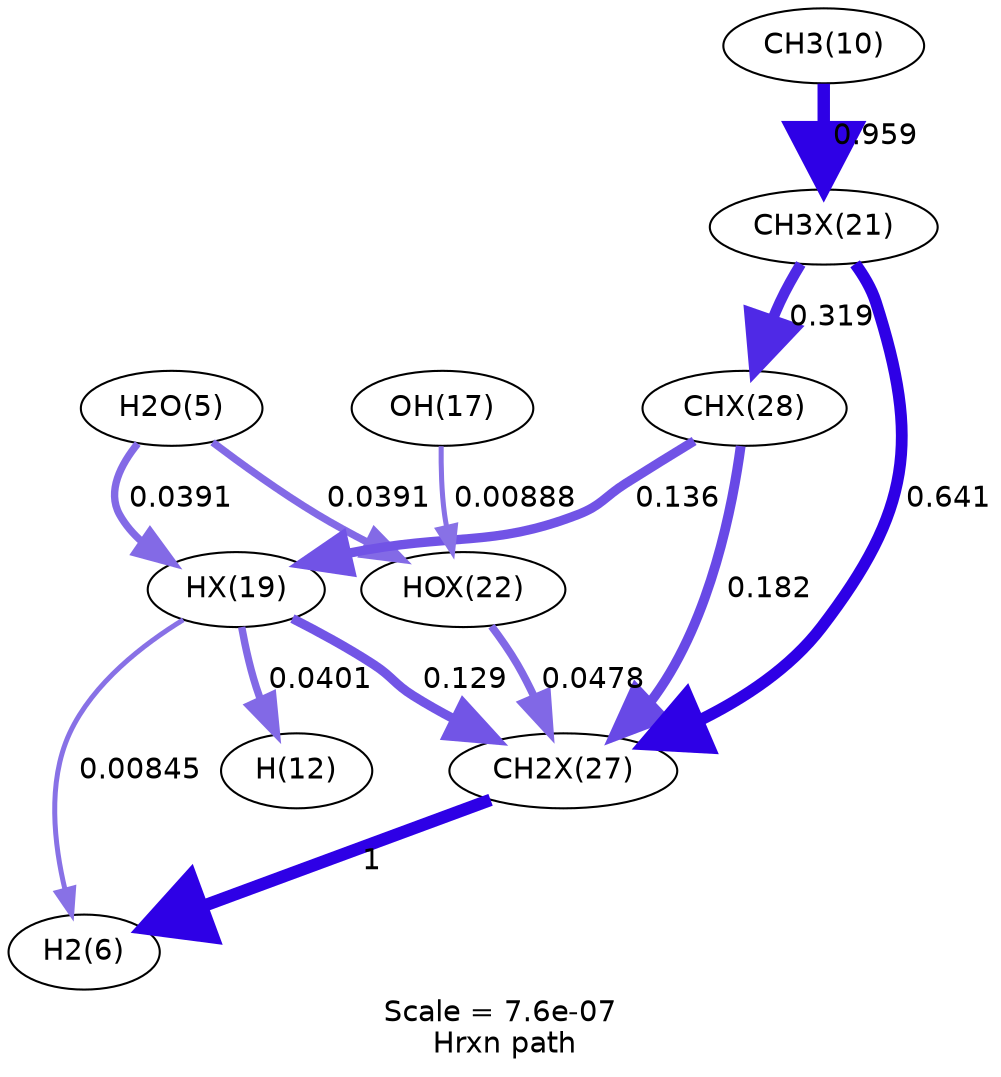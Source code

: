 digraph reaction_paths {
center=1;
s23 -> s7[fontname="Helvetica", penwidth=2.4, arrowsize=1.2, color="0.7, 0.508, 0.9"
, label=" 0.00845"];
s31 -> s7[fontname="Helvetica", penwidth=6, arrowsize=3, color="0.7, 1.5, 0.9"
, label=" 1"];
s23 -> s13[fontname="Helvetica", penwidth=3.57, arrowsize=1.79, color="0.7, 0.54, 0.9"
, label=" 0.0401"];
s6 -> s23[fontname="Helvetica", penwidth=3.55, arrowsize=1.78, color="0.7, 0.539, 0.9"
, label=" 0.0391"];
s23 -> s31[fontname="Helvetica", penwidth=4.46, arrowsize=2.23, color="0.7, 0.629, 0.9"
, label=" 0.129"];
s32 -> s23[fontname="Helvetica", penwidth=4.5, arrowsize=2.25, color="0.7, 0.636, 0.9"
, label=" 0.136"];
s6 -> s26[fontname="Helvetica", penwidth=3.55, arrowsize=1.78, color="0.7, 0.539, 0.9"
, label=" 0.0391"];
s18 -> s26[fontname="Helvetica", penwidth=2.43, arrowsize=1.22, color="0.7, 0.509, 0.9"
, label=" 0.00888"];
s26 -> s31[fontname="Helvetica", penwidth=3.7, arrowsize=1.85, color="0.7, 0.548, 0.9"
, label=" 0.0478"];
s11 -> s25[fontname="Helvetica", penwidth=5.97, arrowsize=2.98, color="0.7, 1.46, 0.9"
, label=" 0.959"];
s25 -> s31[fontname="Helvetica", penwidth=5.66, arrowsize=2.83, color="0.7, 1.14, 0.9"
, label=" 0.641"];
s25 -> s32[fontname="Helvetica", penwidth=5.14, arrowsize=2.57, color="0.7, 0.819, 0.9"
, label=" 0.319"];
s32 -> s31[fontname="Helvetica", penwidth=4.71, arrowsize=2.36, color="0.7, 0.682, 0.9"
, label=" 0.182"];
s6 [ fontname="Helvetica", label="H2O(5)"];
s7 [ fontname="Helvetica", label="H2(6)"];
s11 [ fontname="Helvetica", label="CH3(10)"];
s13 [ fontname="Helvetica", label="H(12)"];
s18 [ fontname="Helvetica", label="OH(17)"];
s23 [ fontname="Helvetica", label="HX(19)"];
s25 [ fontname="Helvetica", label="CH3X(21)"];
s26 [ fontname="Helvetica", label="HOX(22)"];
s31 [ fontname="Helvetica", label="CH2X(27)"];
s32 [ fontname="Helvetica", label="CHX(28)"];
 label = "Scale = 7.6e-07\l Hrxn path";
 fontname = "Helvetica";
}
